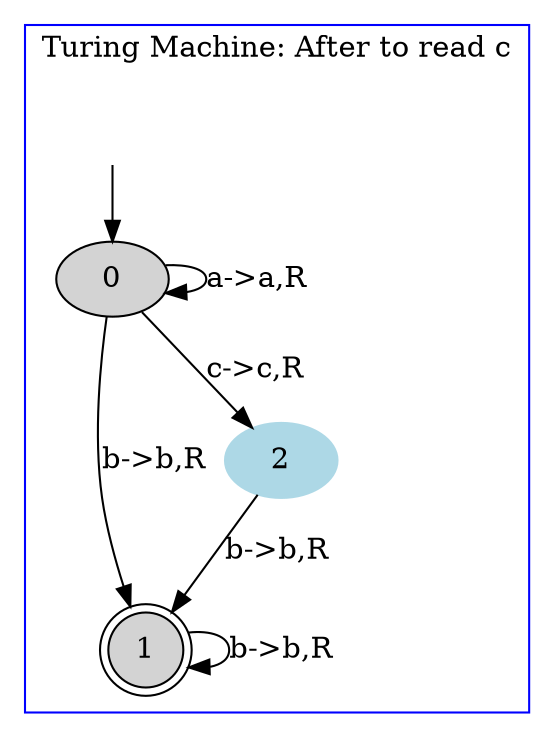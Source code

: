 digraph G {
	subgraph cluster_1 {
		node [style=filled];
		label = "Turing Machine: After to read c"
		color=blue;

		0;
		1 [shape="doublecircle"];
		2 [color="lightblue"];
		0->0[label="a->a,R"];
		0->1[label="b->b,R"];
		0->2[label="c->c,R"];
		1->1[label="b->b,R"];
		2->1[label="b->b,R"];
x [color=white, label=""];		x->0	}

}
